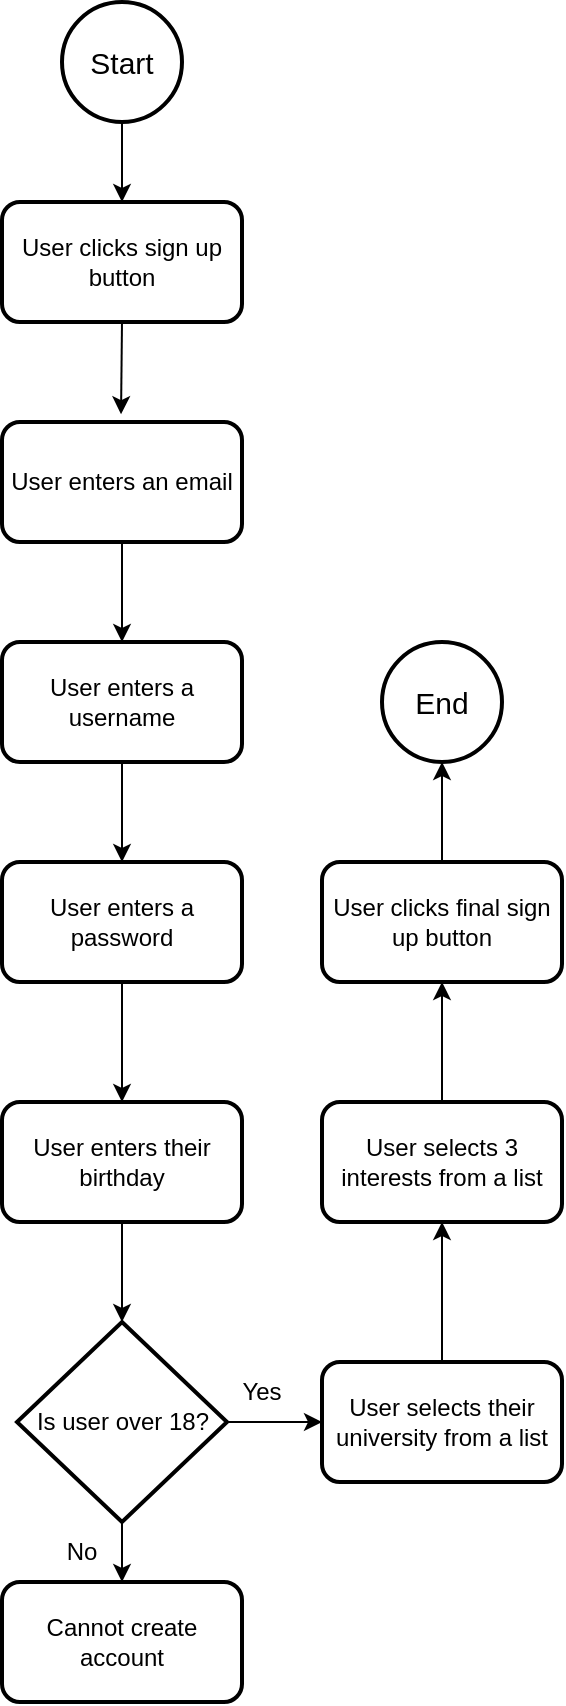<mxfile version="28.2.3">
  <diagram name="Page-1" id="TMe8iA8JiqAigSr3SMO0">
    <mxGraphModel dx="1899" dy="1979" grid="1" gridSize="10" guides="1" tooltips="1" connect="1" arrows="1" fold="1" page="1" pageScale="1" pageWidth="850" pageHeight="1100" math="0" shadow="0">
      <root>
        <mxCell id="0" />
        <mxCell id="1" parent="0" />
        <mxCell id="Btdv_-nWSZbmAAVu3Kh_-1" value="Start" style="ellipse;whiteSpace=wrap;html=1;aspect=fixed;strokeWidth=2;fontSize=15;" vertex="1" parent="1">
          <mxGeometry x="-750" y="-1090" width="60" height="60" as="geometry" />
        </mxCell>
        <mxCell id="Btdv_-nWSZbmAAVu3Kh_-4" value="User clicks sign up button" style="rounded=1;whiteSpace=wrap;html=1;strokeWidth=2;" vertex="1" parent="1">
          <mxGeometry x="-780" y="-990" width="120" height="60" as="geometry" />
        </mxCell>
        <mxCell id="Btdv_-nWSZbmAAVu3Kh_-6" value="User enters an email" style="rounded=1;whiteSpace=wrap;html=1;strokeWidth=2;" vertex="1" parent="1">
          <mxGeometry x="-780" y="-880" width="120" height="60" as="geometry" />
        </mxCell>
        <mxCell id="Btdv_-nWSZbmAAVu3Kh_-7" value="User enters a username" style="rounded=1;whiteSpace=wrap;html=1;strokeWidth=2;" vertex="1" parent="1">
          <mxGeometry x="-780" y="-770" width="120" height="60" as="geometry" />
        </mxCell>
        <mxCell id="Btdv_-nWSZbmAAVu3Kh_-8" value="User enters a password" style="rounded=1;whiteSpace=wrap;html=1;strokeWidth=2;" vertex="1" parent="1">
          <mxGeometry x="-780" y="-660" width="120" height="60" as="geometry" />
        </mxCell>
        <mxCell id="Btdv_-nWSZbmAAVu3Kh_-11" value="User enters their birthday" style="rounded=1;whiteSpace=wrap;html=1;strokeWidth=2;" vertex="1" parent="1">
          <mxGeometry x="-780" y="-540" width="120" height="60" as="geometry" />
        </mxCell>
        <mxCell id="Btdv_-nWSZbmAAVu3Kh_-12" value="User selects their university from a list" style="rounded=1;whiteSpace=wrap;html=1;strokeWidth=2;" vertex="1" parent="1">
          <mxGeometry x="-620" y="-410" width="120" height="60" as="geometry" />
        </mxCell>
        <mxCell id="Btdv_-nWSZbmAAVu3Kh_-21" value="User selects 3 interests from a list" style="rounded=1;whiteSpace=wrap;html=1;strokeWidth=2;" vertex="1" parent="1">
          <mxGeometry x="-620" y="-540" width="120" height="60" as="geometry" />
        </mxCell>
        <mxCell id="Btdv_-nWSZbmAAVu3Kh_-23" value="User clicks final sign up button" style="rounded=1;whiteSpace=wrap;html=1;strokeWidth=2;" vertex="1" parent="1">
          <mxGeometry x="-620" y="-660" width="120" height="60" as="geometry" />
        </mxCell>
        <mxCell id="Btdv_-nWSZbmAAVu3Kh_-24" value="End" style="ellipse;whiteSpace=wrap;html=1;aspect=fixed;strokeWidth=2;fontSize=15;" vertex="1" parent="1">
          <mxGeometry x="-590" y="-770" width="60" height="60" as="geometry" />
        </mxCell>
        <mxCell id="Btdv_-nWSZbmAAVu3Kh_-25" value="" style="endArrow=classic;html=1;rounded=0;exitX=0.5;exitY=1;exitDx=0;exitDy=0;entryX=0.5;entryY=0;entryDx=0;entryDy=0;" edge="1" parent="1" source="Btdv_-nWSZbmAAVu3Kh_-1" target="Btdv_-nWSZbmAAVu3Kh_-4">
          <mxGeometry width="50" height="50" relative="1" as="geometry">
            <mxPoint x="-670" y="-910" as="sourcePoint" />
            <mxPoint x="-720" y="-1000" as="targetPoint" />
          </mxGeometry>
        </mxCell>
        <mxCell id="Btdv_-nWSZbmAAVu3Kh_-26" value="" style="endArrow=classic;html=1;rounded=0;exitX=0.5;exitY=1;exitDx=0;exitDy=0;entryX=0.496;entryY=-0.065;entryDx=0;entryDy=0;entryPerimeter=0;" edge="1" parent="1" source="Btdv_-nWSZbmAAVu3Kh_-4" target="Btdv_-nWSZbmAAVu3Kh_-6">
          <mxGeometry width="50" height="50" relative="1" as="geometry">
            <mxPoint x="-700" y="-910" as="sourcePoint" />
            <mxPoint x="-720" y="-890" as="targetPoint" />
          </mxGeometry>
        </mxCell>
        <mxCell id="Btdv_-nWSZbmAAVu3Kh_-27" value="" style="endArrow=classic;html=1;rounded=0;exitX=0.5;exitY=1;exitDx=0;exitDy=0;entryX=0.5;entryY=0;entryDx=0;entryDy=0;" edge="1" parent="1" source="Btdv_-nWSZbmAAVu3Kh_-6" target="Btdv_-nWSZbmAAVu3Kh_-7">
          <mxGeometry width="50" height="50" relative="1" as="geometry">
            <mxPoint x="-670" y="-810" as="sourcePoint" />
            <mxPoint x="-720" y="-780" as="targetPoint" />
          </mxGeometry>
        </mxCell>
        <mxCell id="Btdv_-nWSZbmAAVu3Kh_-35" value="Is user over 18?" style="rhombus;whiteSpace=wrap;html=1;strokeWidth=2;" vertex="1" parent="1">
          <mxGeometry x="-772.5" y="-430" width="105" height="100" as="geometry" />
        </mxCell>
        <mxCell id="Btdv_-nWSZbmAAVu3Kh_-36" value="" style="endArrow=classic;html=1;rounded=0;exitX=0.5;exitY=1;exitDx=0;exitDy=0;entryX=0.5;entryY=0;entryDx=0;entryDy=0;" edge="1" parent="1" source="Btdv_-nWSZbmAAVu3Kh_-8" target="Btdv_-nWSZbmAAVu3Kh_-11">
          <mxGeometry width="50" height="50" relative="1" as="geometry">
            <mxPoint x="-630" y="-340" as="sourcePoint" />
            <mxPoint x="-580" y="-390" as="targetPoint" />
          </mxGeometry>
        </mxCell>
        <mxCell id="Btdv_-nWSZbmAAVu3Kh_-37" value="" style="endArrow=classic;html=1;rounded=0;exitX=0.5;exitY=1;exitDx=0;exitDy=0;entryX=0.5;entryY=0;entryDx=0;entryDy=0;" edge="1" parent="1" source="Btdv_-nWSZbmAAVu3Kh_-7" target="Btdv_-nWSZbmAAVu3Kh_-8">
          <mxGeometry width="50" height="50" relative="1" as="geometry">
            <mxPoint x="-600" y="-580" as="sourcePoint" />
            <mxPoint x="-620" y="-570" as="targetPoint" />
          </mxGeometry>
        </mxCell>
        <mxCell id="Btdv_-nWSZbmAAVu3Kh_-38" value="" style="endArrow=classic;html=1;rounded=0;exitX=0.5;exitY=1;exitDx=0;exitDy=0;entryX=0.5;entryY=0;entryDx=0;entryDy=0;" edge="1" parent="1" source="Btdv_-nWSZbmAAVu3Kh_-11" target="Btdv_-nWSZbmAAVu3Kh_-35">
          <mxGeometry width="50" height="50" relative="1" as="geometry">
            <mxPoint x="-580" y="-460" as="sourcePoint" />
            <mxPoint x="-580" y="-400" as="targetPoint" />
          </mxGeometry>
        </mxCell>
        <mxCell id="Btdv_-nWSZbmAAVu3Kh_-39" value="" style="endArrow=classic;html=1;rounded=0;exitX=0.5;exitY=1;exitDx=0;exitDy=0;" edge="1" parent="1" source="Btdv_-nWSZbmAAVu3Kh_-35">
          <mxGeometry width="50" height="50" relative="1" as="geometry">
            <mxPoint x="-630" y="-390" as="sourcePoint" />
            <mxPoint x="-720" y="-300" as="targetPoint" />
          </mxGeometry>
        </mxCell>
        <mxCell id="Btdv_-nWSZbmAAVu3Kh_-40" value="Cannot create account" style="rounded=1;whiteSpace=wrap;html=1;strokeWidth=2;" vertex="1" parent="1">
          <mxGeometry x="-780" y="-300" width="120" height="60" as="geometry" />
        </mxCell>
        <mxCell id="Btdv_-nWSZbmAAVu3Kh_-41" value="No" style="text;html=1;align=center;verticalAlign=middle;whiteSpace=wrap;rounded=0;" vertex="1" parent="1">
          <mxGeometry x="-770" y="-330" width="60" height="30" as="geometry" />
        </mxCell>
        <mxCell id="Btdv_-nWSZbmAAVu3Kh_-42" value="" style="endArrow=classic;html=1;rounded=0;exitX=1;exitY=0.5;exitDx=0;exitDy=0;" edge="1" parent="1" source="Btdv_-nWSZbmAAVu3Kh_-35">
          <mxGeometry width="50" height="50" relative="1" as="geometry">
            <mxPoint x="-570" y="-390" as="sourcePoint" />
            <mxPoint x="-620" y="-380" as="targetPoint" />
          </mxGeometry>
        </mxCell>
        <mxCell id="Btdv_-nWSZbmAAVu3Kh_-43" value="Yes" style="text;html=1;align=center;verticalAlign=middle;whiteSpace=wrap;rounded=0;" vertex="1" parent="1">
          <mxGeometry x="-680" y="-410" width="60" height="30" as="geometry" />
        </mxCell>
        <mxCell id="Btdv_-nWSZbmAAVu3Kh_-44" value="" style="endArrow=classic;html=1;rounded=0;exitX=0.5;exitY=0;exitDx=0;exitDy=0;entryX=0.5;entryY=1;entryDx=0;entryDy=0;" edge="1" parent="1" source="Btdv_-nWSZbmAAVu3Kh_-23" target="Btdv_-nWSZbmAAVu3Kh_-24">
          <mxGeometry width="50" height="50" relative="1" as="geometry">
            <mxPoint x="-520" y="-530" as="sourcePoint" />
            <mxPoint x="-470" y="-580" as="targetPoint" />
          </mxGeometry>
        </mxCell>
        <mxCell id="Btdv_-nWSZbmAAVu3Kh_-46" value="" style="endArrow=classic;html=1;rounded=0;exitX=0.5;exitY=0;exitDx=0;exitDy=0;entryX=0.5;entryY=1;entryDx=0;entryDy=0;" edge="1" parent="1" source="Btdv_-nWSZbmAAVu3Kh_-21" target="Btdv_-nWSZbmAAVu3Kh_-23">
          <mxGeometry width="50" height="50" relative="1" as="geometry">
            <mxPoint x="-520" y="-530" as="sourcePoint" />
            <mxPoint x="-470" y="-580" as="targetPoint" />
          </mxGeometry>
        </mxCell>
        <mxCell id="Btdv_-nWSZbmAAVu3Kh_-47" value="" style="endArrow=classic;html=1;rounded=0;exitX=0.5;exitY=0;exitDx=0;exitDy=0;entryX=0.5;entryY=1;entryDx=0;entryDy=0;" edge="1" parent="1" source="Btdv_-nWSZbmAAVu3Kh_-12" target="Btdv_-nWSZbmAAVu3Kh_-21">
          <mxGeometry width="50" height="50" relative="1" as="geometry">
            <mxPoint x="-520" y="-530" as="sourcePoint" />
            <mxPoint x="-470" y="-580" as="targetPoint" />
          </mxGeometry>
        </mxCell>
      </root>
    </mxGraphModel>
  </diagram>
</mxfile>
